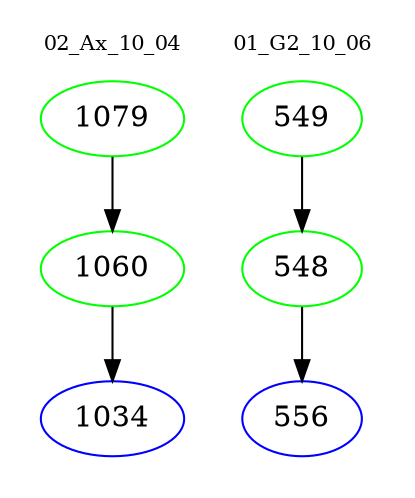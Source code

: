digraph{
subgraph cluster_0 {
color = white
label = "02_Ax_10_04";
fontsize=10;
T0_1079 [label="1079", color="green"]
T0_1079 -> T0_1060 [color="black"]
T0_1060 [label="1060", color="green"]
T0_1060 -> T0_1034 [color="black"]
T0_1034 [label="1034", color="blue"]
}
subgraph cluster_1 {
color = white
label = "01_G2_10_06";
fontsize=10;
T1_549 [label="549", color="green"]
T1_549 -> T1_548 [color="black"]
T1_548 [label="548", color="green"]
T1_548 -> T1_556 [color="black"]
T1_556 [label="556", color="blue"]
}
}

